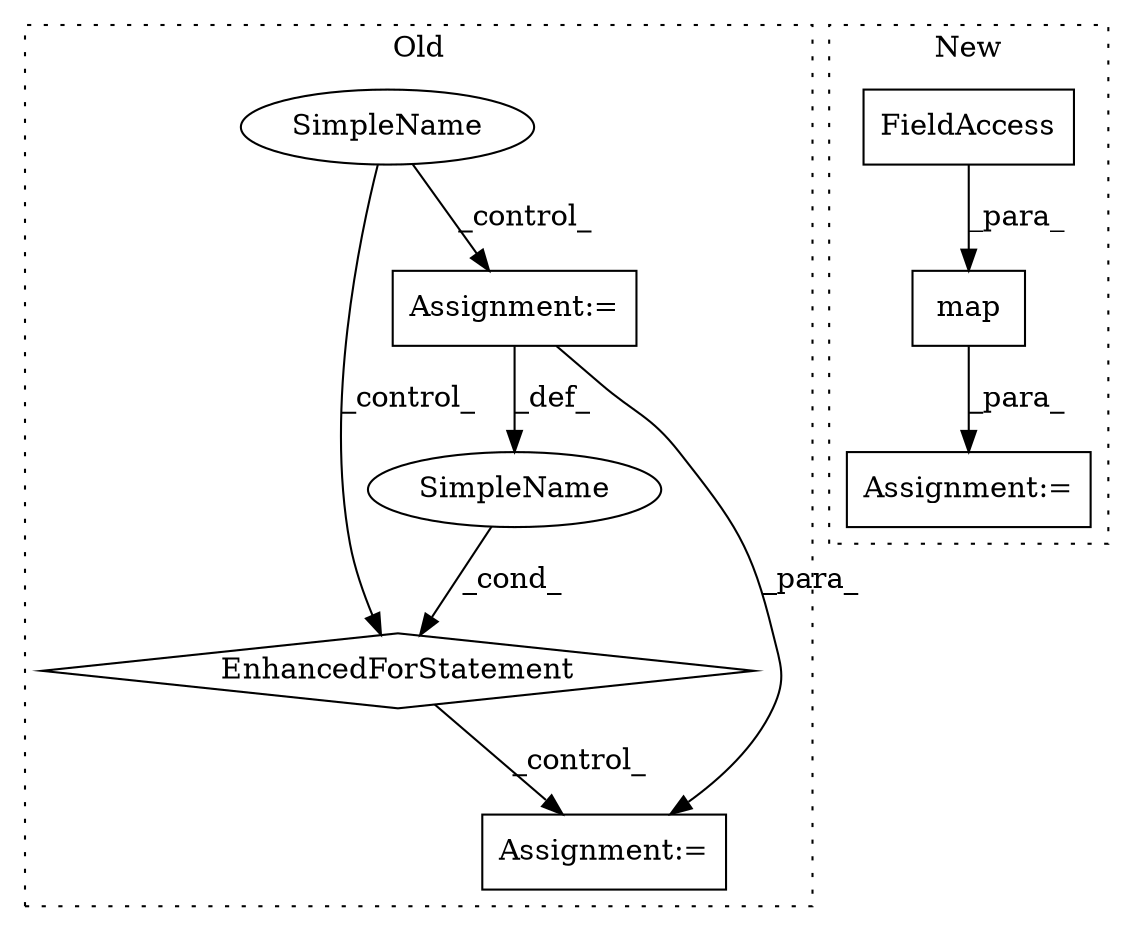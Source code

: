 digraph G {
subgraph cluster0 {
1 [label="EnhancedForStatement" a="70" s="1784,1874" l="57,2" shape="diamond"];
3 [label="Assignment:=" a="7" s="1784,1874" l="57,2" shape="box"];
5 [label="Assignment:=" a="7" s="1887" l="1" shape="box"];
6 [label="SimpleName" a="42" s="1845" l="3" shape="ellipse"];
8 [label="SimpleName" a="42" s="" l="" shape="ellipse"];
label = "Old";
style="dotted";
}
subgraph cluster1 {
2 [label="map" a="32" s="1905,1933" l="4,1" shape="box"];
4 [label="Assignment:=" a="7" s="1904" l="1" shape="box"];
7 [label="FieldAccess" a="22" s="1909" l="7" shape="box"];
label = "New";
style="dotted";
}
1 -> 5 [label="_control_"];
2 -> 4 [label="_para_"];
3 -> 6 [label="_def_"];
3 -> 5 [label="_para_"];
6 -> 1 [label="_cond_"];
7 -> 2 [label="_para_"];
8 -> 1 [label="_control_"];
8 -> 3 [label="_control_"];
}